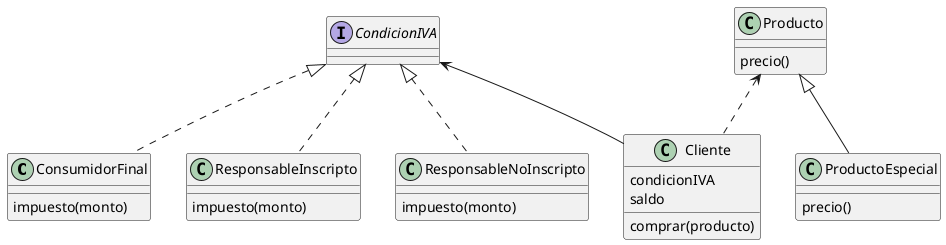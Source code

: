 @startuml ejemplo

class ConsumidorFinal {
    impuesto(monto)
}

class ResponsableInscripto{
    impuesto(monto)
}

class ResponsableNoInscripto {
    impuesto(monto)
}

class Cliente {
    condicionIVA
    saldo

    comprar(producto)
}

class Producto {
    precio()
}

class ProductoEspecial {
    precio()
}

interface CondicionIVA
CondicionIVA <|.. ConsumidorFinal
CondicionIVA <|.. ResponsableInscripto
CondicionIVA <|.. ResponsableNoInscripto
CondicionIVA <-- Cliente

Producto <|-- ProductoEspecial
Producto <.. Cliente